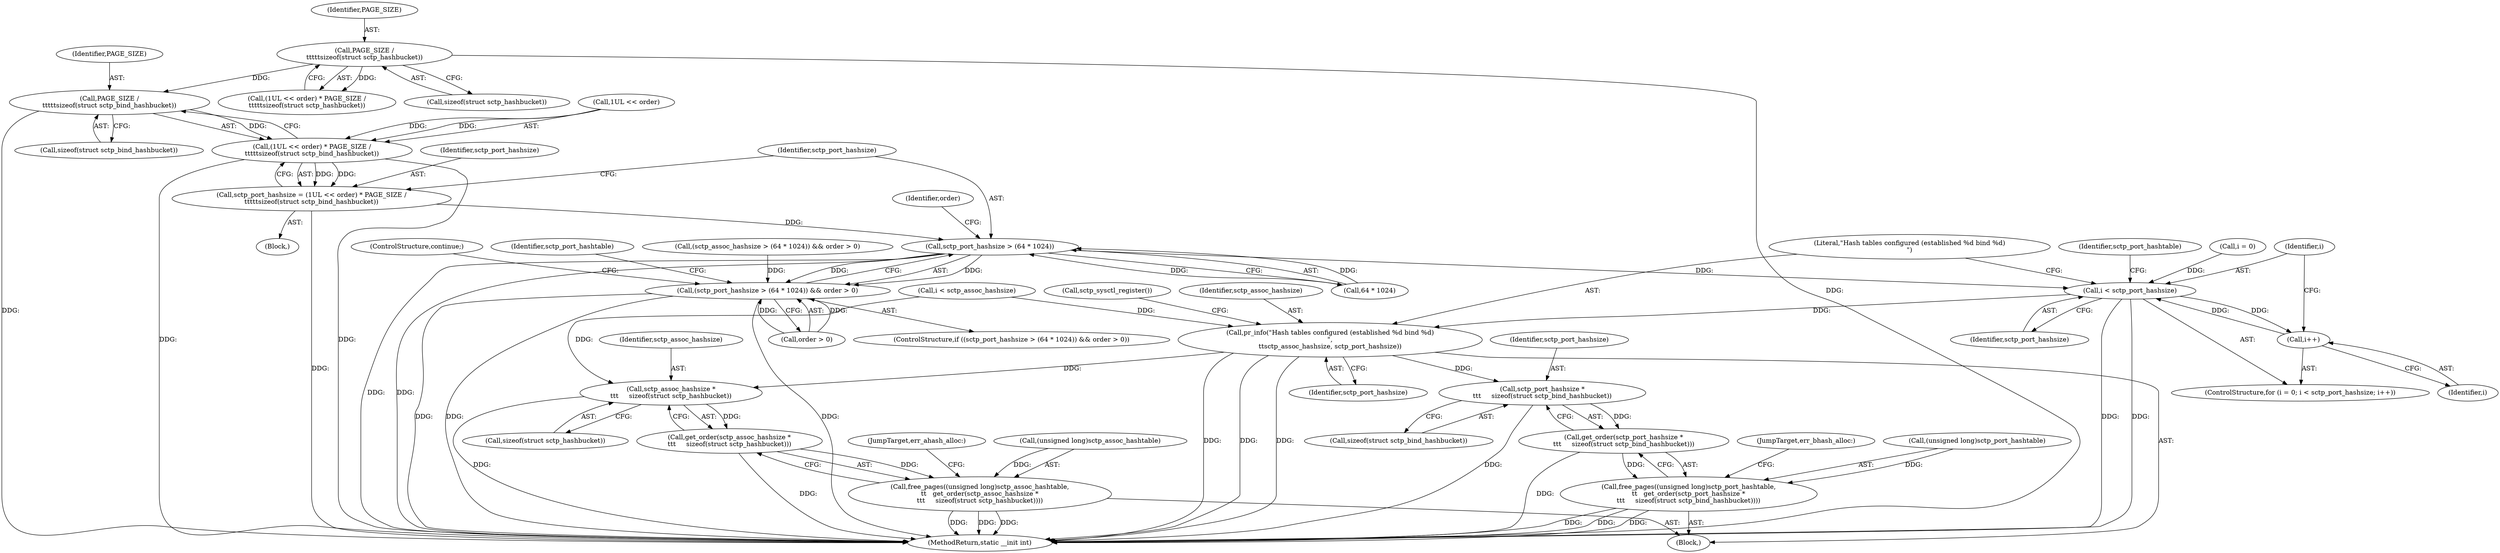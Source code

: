 digraph "0_linux_8e2d61e0aed2b7c4ecb35844fe07e0b2b762dee4_0@API" {
"1000429" [label="(Call,PAGE_SIZE /\n\t\t\t\t\tsizeof(struct sctp_bind_hashbucket))"];
"1000309" [label="(Call,PAGE_SIZE /\n\t\t\t\t\tsizeof(struct sctp_hashbucket))"];
"1000425" [label="(Call,(1UL << order) * PAGE_SIZE /\n\t\t\t\t\tsizeof(struct sctp_bind_hashbucket))"];
"1000423" [label="(Call,sctp_port_hashsize = (1UL << order) * PAGE_SIZE /\n\t\t\t\t\tsizeof(struct sctp_bind_hashbucket))"];
"1000435" [label="(Call,sctp_port_hashsize > (64 * 1024))"];
"1000434" [label="(Call,(sctp_port_hashsize > (64 * 1024)) && order > 0)"];
"1000475" [label="(Call,i < sctp_port_hashsize)"];
"1000478" [label="(Call,i++)"];
"1000495" [label="(Call,pr_info(\"Hash tables configured (established %d bind %d)\n\",\n\t\tsctp_assoc_hashsize, sctp_port_hashsize))"];
"1000571" [label="(Call,sctp_port_hashsize *\n\t\t\t     sizeof(struct sctp_bind_hashbucket))"];
"1000570" [label="(Call,get_order(sctp_port_hashsize *\n\t\t\t     sizeof(struct sctp_bind_hashbucket)))"];
"1000566" [label="(Call,free_pages((unsigned long)sctp_port_hashtable,\n\t\t   get_order(sctp_port_hashsize *\n\t\t\t     sizeof(struct sctp_bind_hashbucket))))"];
"1000584" [label="(Call,sctp_assoc_hashsize *\n\t\t\t     sizeof(struct sctp_hashbucket))"];
"1000583" [label="(Call,get_order(sctp_assoc_hashsize *\n\t\t\t     sizeof(struct sctp_hashbucket)))"];
"1000579" [label="(Call,free_pages((unsigned long)sctp_assoc_hashtable,\n\t\t   get_order(sctp_assoc_hashsize *\n\t\t\t     sizeof(struct sctp_hashbucket))))"];
"1000422" [label="(Block,)"];
"1000436" [label="(Identifier,sctp_port_hashsize)"];
"1000472" [label="(Call,i = 0)"];
"1000476" [label="(Identifier,i)"];
"1000570" [label="(Call,get_order(sctp_port_hashsize *\n\t\t\t     sizeof(struct sctp_bind_hashbucket)))"];
"1000580" [label="(Call,(unsigned long)sctp_assoc_hashtable)"];
"1000433" [label="(ControlStructure,if ((sctp_port_hashsize > (64 * 1024)) && order > 0))"];
"1000305" [label="(Call,(1UL << order) * PAGE_SIZE /\n\t\t\t\t\tsizeof(struct sctp_hashbucket))"];
"1000478" [label="(Call,i++)"];
"1000430" [label="(Identifier,PAGE_SIZE)"];
"1000435" [label="(Call,sctp_port_hashsize > (64 * 1024))"];
"1000588" [label="(JumpTarget,err_ahash_alloc:)"];
"1000572" [label="(Identifier,sctp_port_hashsize)"];
"1000599" [label="(MethodReturn,static __init int)"];
"1000443" [label="(ControlStructure,continue;)"];
"1000567" [label="(Call,(unsigned long)sctp_port_hashtable)"];
"1000440" [label="(Call,order > 0)"];
"1000355" [label="(Call,i < sctp_assoc_hashsize)"];
"1000479" [label="(Identifier,i)"];
"1000311" [label="(Call,sizeof(struct sctp_hashbucket))"];
"1000112" [label="(Block,)"];
"1000571" [label="(Call,sctp_port_hashsize *\n\t\t\t     sizeof(struct sctp_bind_hashbucket))"];
"1000566" [label="(Call,free_pages((unsigned long)sctp_port_hashtable,\n\t\t   get_order(sctp_port_hashsize *\n\t\t\t     sizeof(struct sctp_bind_hashbucket))))"];
"1000431" [label="(Call,sizeof(struct sctp_bind_hashbucket))"];
"1000441" [label="(Identifier,order)"];
"1000495" [label="(Call,pr_info(\"Hash tables configured (established %d bind %d)\n\",\n\t\tsctp_assoc_hashsize, sctp_port_hashsize))"];
"1000424" [label="(Identifier,sctp_port_hashsize)"];
"1000485" [label="(Identifier,sctp_port_hashtable)"];
"1000579" [label="(Call,free_pages((unsigned long)sctp_assoc_hashtable,\n\t\t   get_order(sctp_assoc_hashsize *\n\t\t\t     sizeof(struct sctp_hashbucket))))"];
"1000310" [label="(Identifier,PAGE_SIZE)"];
"1000575" [label="(JumpTarget,err_bhash_alloc:)"];
"1000499" [label="(Call,sctp_sysctl_register())"];
"1000429" [label="(Call,PAGE_SIZE /\n\t\t\t\t\tsizeof(struct sctp_bind_hashbucket))"];
"1000497" [label="(Identifier,sctp_assoc_hashsize)"];
"1000496" [label="(Literal,\"Hash tables configured (established %d bind %d)\n\")"];
"1000583" [label="(Call,get_order(sctp_assoc_hashsize *\n\t\t\t     sizeof(struct sctp_hashbucket)))"];
"1000477" [label="(Identifier,sctp_port_hashsize)"];
"1000498" [label="(Identifier,sctp_port_hashsize)"];
"1000586" [label="(Call,sizeof(struct sctp_hashbucket))"];
"1000426" [label="(Call,1UL << order)"];
"1000437" [label="(Call,64 * 1024)"];
"1000585" [label="(Identifier,sctp_assoc_hashsize)"];
"1000434" [label="(Call,(sctp_port_hashsize > (64 * 1024)) && order > 0)"];
"1000584" [label="(Call,sctp_assoc_hashsize *\n\t\t\t     sizeof(struct sctp_hashbucket))"];
"1000475" [label="(Call,i < sctp_port_hashsize)"];
"1000445" [label="(Identifier,sctp_port_hashtable)"];
"1000314" [label="(Call,(sctp_assoc_hashsize > (64 * 1024)) && order > 0)"];
"1000471" [label="(ControlStructure,for (i = 0; i < sctp_port_hashsize; i++))"];
"1000573" [label="(Call,sizeof(struct sctp_bind_hashbucket))"];
"1000425" [label="(Call,(1UL << order) * PAGE_SIZE /\n\t\t\t\t\tsizeof(struct sctp_bind_hashbucket))"];
"1000423" [label="(Call,sctp_port_hashsize = (1UL << order) * PAGE_SIZE /\n\t\t\t\t\tsizeof(struct sctp_bind_hashbucket))"];
"1000309" [label="(Call,PAGE_SIZE /\n\t\t\t\t\tsizeof(struct sctp_hashbucket))"];
"1000429" -> "1000425"  [label="AST: "];
"1000429" -> "1000431"  [label="CFG: "];
"1000430" -> "1000429"  [label="AST: "];
"1000431" -> "1000429"  [label="AST: "];
"1000425" -> "1000429"  [label="CFG: "];
"1000429" -> "1000599"  [label="DDG: "];
"1000429" -> "1000425"  [label="DDG: "];
"1000309" -> "1000429"  [label="DDG: "];
"1000309" -> "1000305"  [label="AST: "];
"1000309" -> "1000311"  [label="CFG: "];
"1000310" -> "1000309"  [label="AST: "];
"1000311" -> "1000309"  [label="AST: "];
"1000305" -> "1000309"  [label="CFG: "];
"1000309" -> "1000599"  [label="DDG: "];
"1000309" -> "1000305"  [label="DDG: "];
"1000425" -> "1000423"  [label="AST: "];
"1000426" -> "1000425"  [label="AST: "];
"1000423" -> "1000425"  [label="CFG: "];
"1000425" -> "1000599"  [label="DDG: "];
"1000425" -> "1000599"  [label="DDG: "];
"1000425" -> "1000423"  [label="DDG: "];
"1000425" -> "1000423"  [label="DDG: "];
"1000426" -> "1000425"  [label="DDG: "];
"1000426" -> "1000425"  [label="DDG: "];
"1000423" -> "1000422"  [label="AST: "];
"1000424" -> "1000423"  [label="AST: "];
"1000436" -> "1000423"  [label="CFG: "];
"1000423" -> "1000599"  [label="DDG: "];
"1000423" -> "1000435"  [label="DDG: "];
"1000435" -> "1000434"  [label="AST: "];
"1000435" -> "1000437"  [label="CFG: "];
"1000436" -> "1000435"  [label="AST: "];
"1000437" -> "1000435"  [label="AST: "];
"1000441" -> "1000435"  [label="CFG: "];
"1000434" -> "1000435"  [label="CFG: "];
"1000435" -> "1000599"  [label="DDG: "];
"1000435" -> "1000599"  [label="DDG: "];
"1000435" -> "1000434"  [label="DDG: "];
"1000435" -> "1000434"  [label="DDG: "];
"1000437" -> "1000435"  [label="DDG: "];
"1000437" -> "1000435"  [label="DDG: "];
"1000435" -> "1000475"  [label="DDG: "];
"1000434" -> "1000433"  [label="AST: "];
"1000434" -> "1000440"  [label="CFG: "];
"1000440" -> "1000434"  [label="AST: "];
"1000443" -> "1000434"  [label="CFG: "];
"1000445" -> "1000434"  [label="CFG: "];
"1000434" -> "1000599"  [label="DDG: "];
"1000434" -> "1000599"  [label="DDG: "];
"1000434" -> "1000599"  [label="DDG: "];
"1000314" -> "1000434"  [label="DDG: "];
"1000440" -> "1000434"  [label="DDG: "];
"1000440" -> "1000434"  [label="DDG: "];
"1000475" -> "1000471"  [label="AST: "];
"1000475" -> "1000477"  [label="CFG: "];
"1000476" -> "1000475"  [label="AST: "];
"1000477" -> "1000475"  [label="AST: "];
"1000485" -> "1000475"  [label="CFG: "];
"1000496" -> "1000475"  [label="CFG: "];
"1000475" -> "1000599"  [label="DDG: "];
"1000475" -> "1000599"  [label="DDG: "];
"1000478" -> "1000475"  [label="DDG: "];
"1000472" -> "1000475"  [label="DDG: "];
"1000475" -> "1000478"  [label="DDG: "];
"1000475" -> "1000495"  [label="DDG: "];
"1000478" -> "1000471"  [label="AST: "];
"1000478" -> "1000479"  [label="CFG: "];
"1000479" -> "1000478"  [label="AST: "];
"1000476" -> "1000478"  [label="CFG: "];
"1000495" -> "1000112"  [label="AST: "];
"1000495" -> "1000498"  [label="CFG: "];
"1000496" -> "1000495"  [label="AST: "];
"1000497" -> "1000495"  [label="AST: "];
"1000498" -> "1000495"  [label="AST: "];
"1000499" -> "1000495"  [label="CFG: "];
"1000495" -> "1000599"  [label="DDG: "];
"1000495" -> "1000599"  [label="DDG: "];
"1000495" -> "1000599"  [label="DDG: "];
"1000355" -> "1000495"  [label="DDG: "];
"1000495" -> "1000571"  [label="DDG: "];
"1000495" -> "1000584"  [label="DDG: "];
"1000571" -> "1000570"  [label="AST: "];
"1000571" -> "1000573"  [label="CFG: "];
"1000572" -> "1000571"  [label="AST: "];
"1000573" -> "1000571"  [label="AST: "];
"1000570" -> "1000571"  [label="CFG: "];
"1000571" -> "1000599"  [label="DDG: "];
"1000571" -> "1000570"  [label="DDG: "];
"1000570" -> "1000566"  [label="AST: "];
"1000566" -> "1000570"  [label="CFG: "];
"1000570" -> "1000599"  [label="DDG: "];
"1000570" -> "1000566"  [label="DDG: "];
"1000566" -> "1000112"  [label="AST: "];
"1000567" -> "1000566"  [label="AST: "];
"1000575" -> "1000566"  [label="CFG: "];
"1000566" -> "1000599"  [label="DDG: "];
"1000566" -> "1000599"  [label="DDG: "];
"1000566" -> "1000599"  [label="DDG: "];
"1000567" -> "1000566"  [label="DDG: "];
"1000584" -> "1000583"  [label="AST: "];
"1000584" -> "1000586"  [label="CFG: "];
"1000585" -> "1000584"  [label="AST: "];
"1000586" -> "1000584"  [label="AST: "];
"1000583" -> "1000584"  [label="CFG: "];
"1000584" -> "1000599"  [label="DDG: "];
"1000584" -> "1000583"  [label="DDG: "];
"1000355" -> "1000584"  [label="DDG: "];
"1000583" -> "1000579"  [label="AST: "];
"1000579" -> "1000583"  [label="CFG: "];
"1000583" -> "1000599"  [label="DDG: "];
"1000583" -> "1000579"  [label="DDG: "];
"1000579" -> "1000112"  [label="AST: "];
"1000580" -> "1000579"  [label="AST: "];
"1000588" -> "1000579"  [label="CFG: "];
"1000579" -> "1000599"  [label="DDG: "];
"1000579" -> "1000599"  [label="DDG: "];
"1000579" -> "1000599"  [label="DDG: "];
"1000580" -> "1000579"  [label="DDG: "];
}
